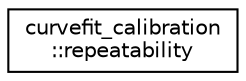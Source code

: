 digraph "Graphical Class Hierarchy"
{
  edge [fontname="Helvetica",fontsize="10",labelfontname="Helvetica",labelfontsize="10"];
  node [fontname="Helvetica",fontsize="10",shape=record];
  rankdir="LR";
  Node0 [label="curvefit_calibration\l::repeatability",height=0.2,width=0.4,color="black", fillcolor="white", style="filled",URL="$interfacecurvefit__calibration_1_1repeatability.html",tooltip="Computes the repeatability of a sequence of tests. "];
}
